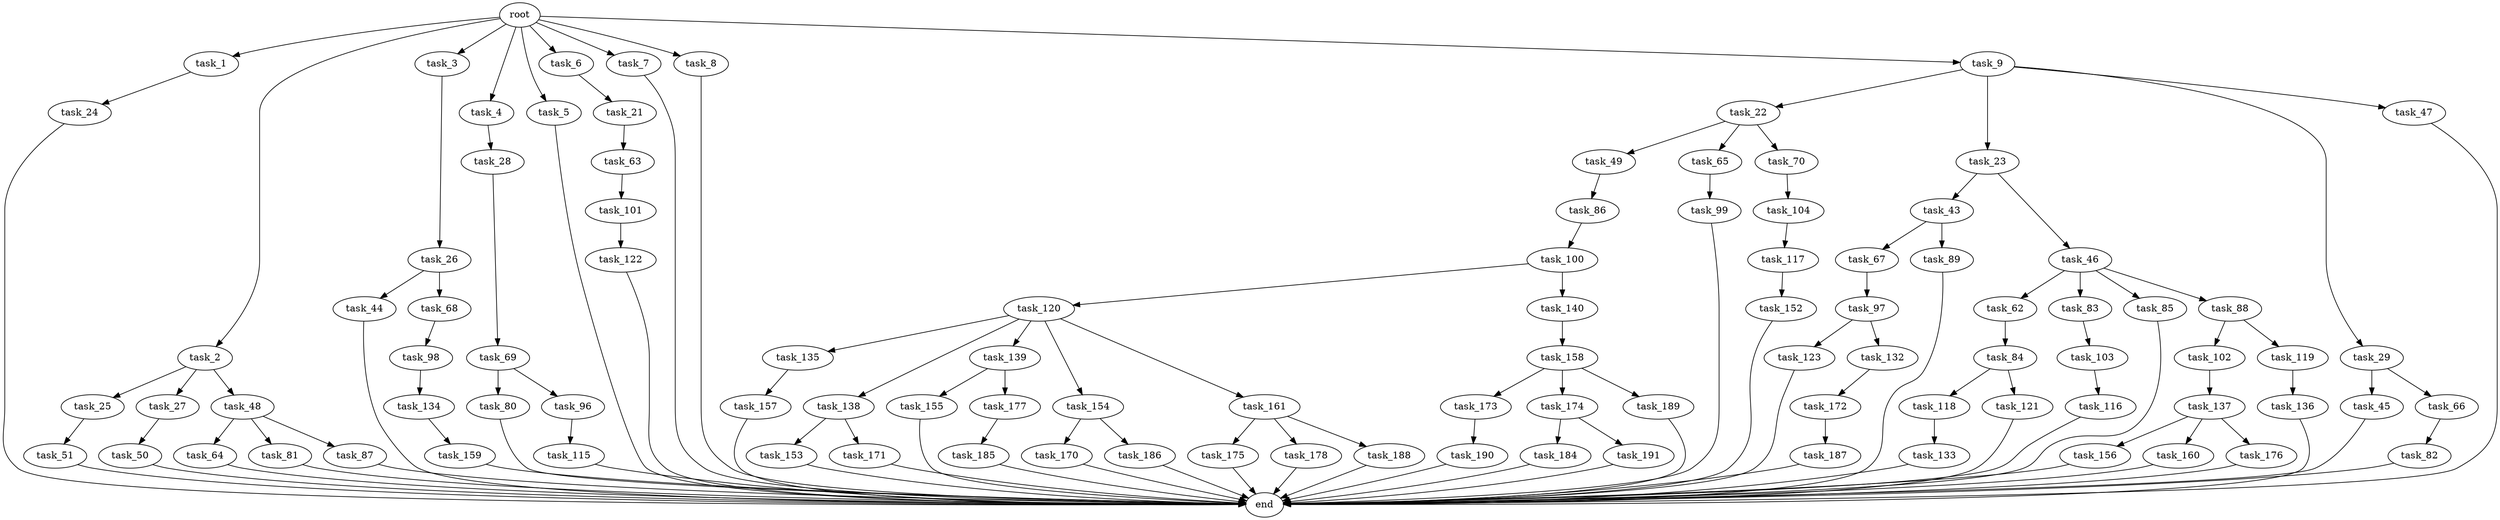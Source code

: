 digraph G {
  root [size="0.000000"];
  task_1 [size="10.240000"];
  task_2 [size="10.240000"];
  task_3 [size="10.240000"];
  task_4 [size="10.240000"];
  task_5 [size="10.240000"];
  task_6 [size="10.240000"];
  task_7 [size="10.240000"];
  task_8 [size="10.240000"];
  task_9 [size="10.240000"];
  task_21 [size="8589934592.000000"];
  task_22 [size="6957847019.520000"];
  task_23 [size="6957847019.520000"];
  task_24 [size="343597383.680000"];
  task_25 [size="3092376453.120000"];
  task_26 [size="343597383.680000"];
  task_27 [size="3092376453.120000"];
  task_28 [size="2147483648.000000"];
  task_29 [size="6957847019.520000"];
  task_43 [size="773094113.280000"];
  task_44 [size="8589934592.000000"];
  task_45 [size="773094113.280000"];
  task_46 [size="773094113.280000"];
  task_47 [size="6957847019.520000"];
  task_48 [size="3092376453.120000"];
  task_49 [size="4209067950.080000"];
  task_50 [size="5497558138.880000"];
  task_51 [size="773094113.280000"];
  task_62 [size="8589934592.000000"];
  task_63 [size="4209067950.080000"];
  task_64 [size="2147483648.000000"];
  task_65 [size="4209067950.080000"];
  task_66 [size="773094113.280000"];
  task_67 [size="2147483648.000000"];
  task_68 [size="8589934592.000000"];
  task_69 [size="343597383.680000"];
  task_70 [size="4209067950.080000"];
  task_80 [size="3092376453.120000"];
  task_81 [size="2147483648.000000"];
  task_82 [size="3092376453.120000"];
  task_83 [size="8589934592.000000"];
  task_84 [size="6957847019.520000"];
  task_85 [size="8589934592.000000"];
  task_86 [size="4209067950.080000"];
  task_87 [size="2147483648.000000"];
  task_88 [size="8589934592.000000"];
  task_89 [size="2147483648.000000"];
  task_96 [size="3092376453.120000"];
  task_97 [size="6957847019.520000"];
  task_98 [size="3092376453.120000"];
  task_99 [size="1374389534.720000"];
  task_100 [size="343597383.680000"];
  task_101 [size="8589934592.000000"];
  task_102 [size="2147483648.000000"];
  task_103 [size="2147483648.000000"];
  task_104 [size="3092376453.120000"];
  task_115 [size="6957847019.520000"];
  task_116 [size="773094113.280000"];
  task_117 [size="3092376453.120000"];
  task_118 [size="5497558138.880000"];
  task_119 [size="2147483648.000000"];
  task_120 [size="4209067950.080000"];
  task_121 [size="5497558138.880000"];
  task_122 [size="343597383.680000"];
  task_123 [size="4209067950.080000"];
  task_132 [size="4209067950.080000"];
  task_133 [size="1374389534.720000"];
  task_134 [size="5497558138.880000"];
  task_135 [size="3092376453.120000"];
  task_136 [size="2147483648.000000"];
  task_137 [size="5497558138.880000"];
  task_138 [size="3092376453.120000"];
  task_139 [size="3092376453.120000"];
  task_140 [size="4209067950.080000"];
  task_152 [size="1374389534.720000"];
  task_153 [size="1374389534.720000"];
  task_154 [size="3092376453.120000"];
  task_155 [size="4209067950.080000"];
  task_156 [size="773094113.280000"];
  task_157 [size="1374389534.720000"];
  task_158 [size="343597383.680000"];
  task_159 [size="773094113.280000"];
  task_160 [size="773094113.280000"];
  task_161 [size="3092376453.120000"];
  task_170 [size="4209067950.080000"];
  task_171 [size="1374389534.720000"];
  task_172 [size="343597383.680000"];
  task_173 [size="1374389534.720000"];
  task_174 [size="1374389534.720000"];
  task_175 [size="8589934592.000000"];
  task_176 [size="773094113.280000"];
  task_177 [size="4209067950.080000"];
  task_178 [size="8589934592.000000"];
  task_184 [size="3092376453.120000"];
  task_185 [size="343597383.680000"];
  task_186 [size="4209067950.080000"];
  task_187 [size="2147483648.000000"];
  task_188 [size="8589934592.000000"];
  task_189 [size="1374389534.720000"];
  task_190 [size="2147483648.000000"];
  task_191 [size="3092376453.120000"];
  end [size="0.000000"];

  root -> task_1 [size="1.000000"];
  root -> task_2 [size="1.000000"];
  root -> task_3 [size="1.000000"];
  root -> task_4 [size="1.000000"];
  root -> task_5 [size="1.000000"];
  root -> task_6 [size="1.000000"];
  root -> task_7 [size="1.000000"];
  root -> task_8 [size="1.000000"];
  root -> task_9 [size="1.000000"];
  task_1 -> task_24 [size="33554432.000000"];
  task_2 -> task_25 [size="301989888.000000"];
  task_2 -> task_27 [size="301989888.000000"];
  task_2 -> task_48 [size="301989888.000000"];
  task_3 -> task_26 [size="33554432.000000"];
  task_4 -> task_28 [size="209715200.000000"];
  task_5 -> end [size="1.000000"];
  task_6 -> task_21 [size="838860800.000000"];
  task_7 -> end [size="1.000000"];
  task_8 -> end [size="1.000000"];
  task_9 -> task_22 [size="679477248.000000"];
  task_9 -> task_23 [size="679477248.000000"];
  task_9 -> task_29 [size="679477248.000000"];
  task_9 -> task_47 [size="679477248.000000"];
  task_21 -> task_63 [size="411041792.000000"];
  task_22 -> task_49 [size="411041792.000000"];
  task_22 -> task_65 [size="411041792.000000"];
  task_22 -> task_70 [size="411041792.000000"];
  task_23 -> task_43 [size="75497472.000000"];
  task_23 -> task_46 [size="75497472.000000"];
  task_24 -> end [size="1.000000"];
  task_25 -> task_51 [size="75497472.000000"];
  task_26 -> task_44 [size="838860800.000000"];
  task_26 -> task_68 [size="838860800.000000"];
  task_27 -> task_50 [size="536870912.000000"];
  task_28 -> task_69 [size="33554432.000000"];
  task_29 -> task_45 [size="75497472.000000"];
  task_29 -> task_66 [size="75497472.000000"];
  task_43 -> task_67 [size="209715200.000000"];
  task_43 -> task_89 [size="209715200.000000"];
  task_44 -> end [size="1.000000"];
  task_45 -> end [size="1.000000"];
  task_46 -> task_62 [size="838860800.000000"];
  task_46 -> task_83 [size="838860800.000000"];
  task_46 -> task_85 [size="838860800.000000"];
  task_46 -> task_88 [size="838860800.000000"];
  task_47 -> end [size="1.000000"];
  task_48 -> task_64 [size="209715200.000000"];
  task_48 -> task_81 [size="209715200.000000"];
  task_48 -> task_87 [size="209715200.000000"];
  task_49 -> task_86 [size="411041792.000000"];
  task_50 -> end [size="1.000000"];
  task_51 -> end [size="1.000000"];
  task_62 -> task_84 [size="679477248.000000"];
  task_63 -> task_101 [size="838860800.000000"];
  task_64 -> end [size="1.000000"];
  task_65 -> task_99 [size="134217728.000000"];
  task_66 -> task_82 [size="301989888.000000"];
  task_67 -> task_97 [size="679477248.000000"];
  task_68 -> task_98 [size="301989888.000000"];
  task_69 -> task_80 [size="301989888.000000"];
  task_69 -> task_96 [size="301989888.000000"];
  task_70 -> task_104 [size="301989888.000000"];
  task_80 -> end [size="1.000000"];
  task_81 -> end [size="1.000000"];
  task_82 -> end [size="1.000000"];
  task_83 -> task_103 [size="209715200.000000"];
  task_84 -> task_118 [size="536870912.000000"];
  task_84 -> task_121 [size="536870912.000000"];
  task_85 -> end [size="1.000000"];
  task_86 -> task_100 [size="33554432.000000"];
  task_87 -> end [size="1.000000"];
  task_88 -> task_102 [size="209715200.000000"];
  task_88 -> task_119 [size="209715200.000000"];
  task_89 -> end [size="1.000000"];
  task_96 -> task_115 [size="679477248.000000"];
  task_97 -> task_123 [size="411041792.000000"];
  task_97 -> task_132 [size="411041792.000000"];
  task_98 -> task_134 [size="536870912.000000"];
  task_99 -> end [size="1.000000"];
  task_100 -> task_120 [size="411041792.000000"];
  task_100 -> task_140 [size="411041792.000000"];
  task_101 -> task_122 [size="33554432.000000"];
  task_102 -> task_137 [size="536870912.000000"];
  task_103 -> task_116 [size="75497472.000000"];
  task_104 -> task_117 [size="301989888.000000"];
  task_115 -> end [size="1.000000"];
  task_116 -> end [size="1.000000"];
  task_117 -> task_152 [size="134217728.000000"];
  task_118 -> task_133 [size="134217728.000000"];
  task_119 -> task_136 [size="209715200.000000"];
  task_120 -> task_135 [size="301989888.000000"];
  task_120 -> task_138 [size="301989888.000000"];
  task_120 -> task_139 [size="301989888.000000"];
  task_120 -> task_154 [size="301989888.000000"];
  task_120 -> task_161 [size="301989888.000000"];
  task_121 -> end [size="1.000000"];
  task_122 -> end [size="1.000000"];
  task_123 -> end [size="1.000000"];
  task_132 -> task_172 [size="33554432.000000"];
  task_133 -> end [size="1.000000"];
  task_134 -> task_159 [size="75497472.000000"];
  task_135 -> task_157 [size="134217728.000000"];
  task_136 -> end [size="1.000000"];
  task_137 -> task_156 [size="75497472.000000"];
  task_137 -> task_160 [size="75497472.000000"];
  task_137 -> task_176 [size="75497472.000000"];
  task_138 -> task_153 [size="134217728.000000"];
  task_138 -> task_171 [size="134217728.000000"];
  task_139 -> task_155 [size="411041792.000000"];
  task_139 -> task_177 [size="411041792.000000"];
  task_140 -> task_158 [size="33554432.000000"];
  task_152 -> end [size="1.000000"];
  task_153 -> end [size="1.000000"];
  task_154 -> task_170 [size="411041792.000000"];
  task_154 -> task_186 [size="411041792.000000"];
  task_155 -> end [size="1.000000"];
  task_156 -> end [size="1.000000"];
  task_157 -> end [size="1.000000"];
  task_158 -> task_173 [size="134217728.000000"];
  task_158 -> task_174 [size="134217728.000000"];
  task_158 -> task_189 [size="134217728.000000"];
  task_159 -> end [size="1.000000"];
  task_160 -> end [size="1.000000"];
  task_161 -> task_175 [size="838860800.000000"];
  task_161 -> task_178 [size="838860800.000000"];
  task_161 -> task_188 [size="838860800.000000"];
  task_170 -> end [size="1.000000"];
  task_171 -> end [size="1.000000"];
  task_172 -> task_187 [size="209715200.000000"];
  task_173 -> task_190 [size="209715200.000000"];
  task_174 -> task_184 [size="301989888.000000"];
  task_174 -> task_191 [size="301989888.000000"];
  task_175 -> end [size="1.000000"];
  task_176 -> end [size="1.000000"];
  task_177 -> task_185 [size="33554432.000000"];
  task_178 -> end [size="1.000000"];
  task_184 -> end [size="1.000000"];
  task_185 -> end [size="1.000000"];
  task_186 -> end [size="1.000000"];
  task_187 -> end [size="1.000000"];
  task_188 -> end [size="1.000000"];
  task_189 -> end [size="1.000000"];
  task_190 -> end [size="1.000000"];
  task_191 -> end [size="1.000000"];
}
